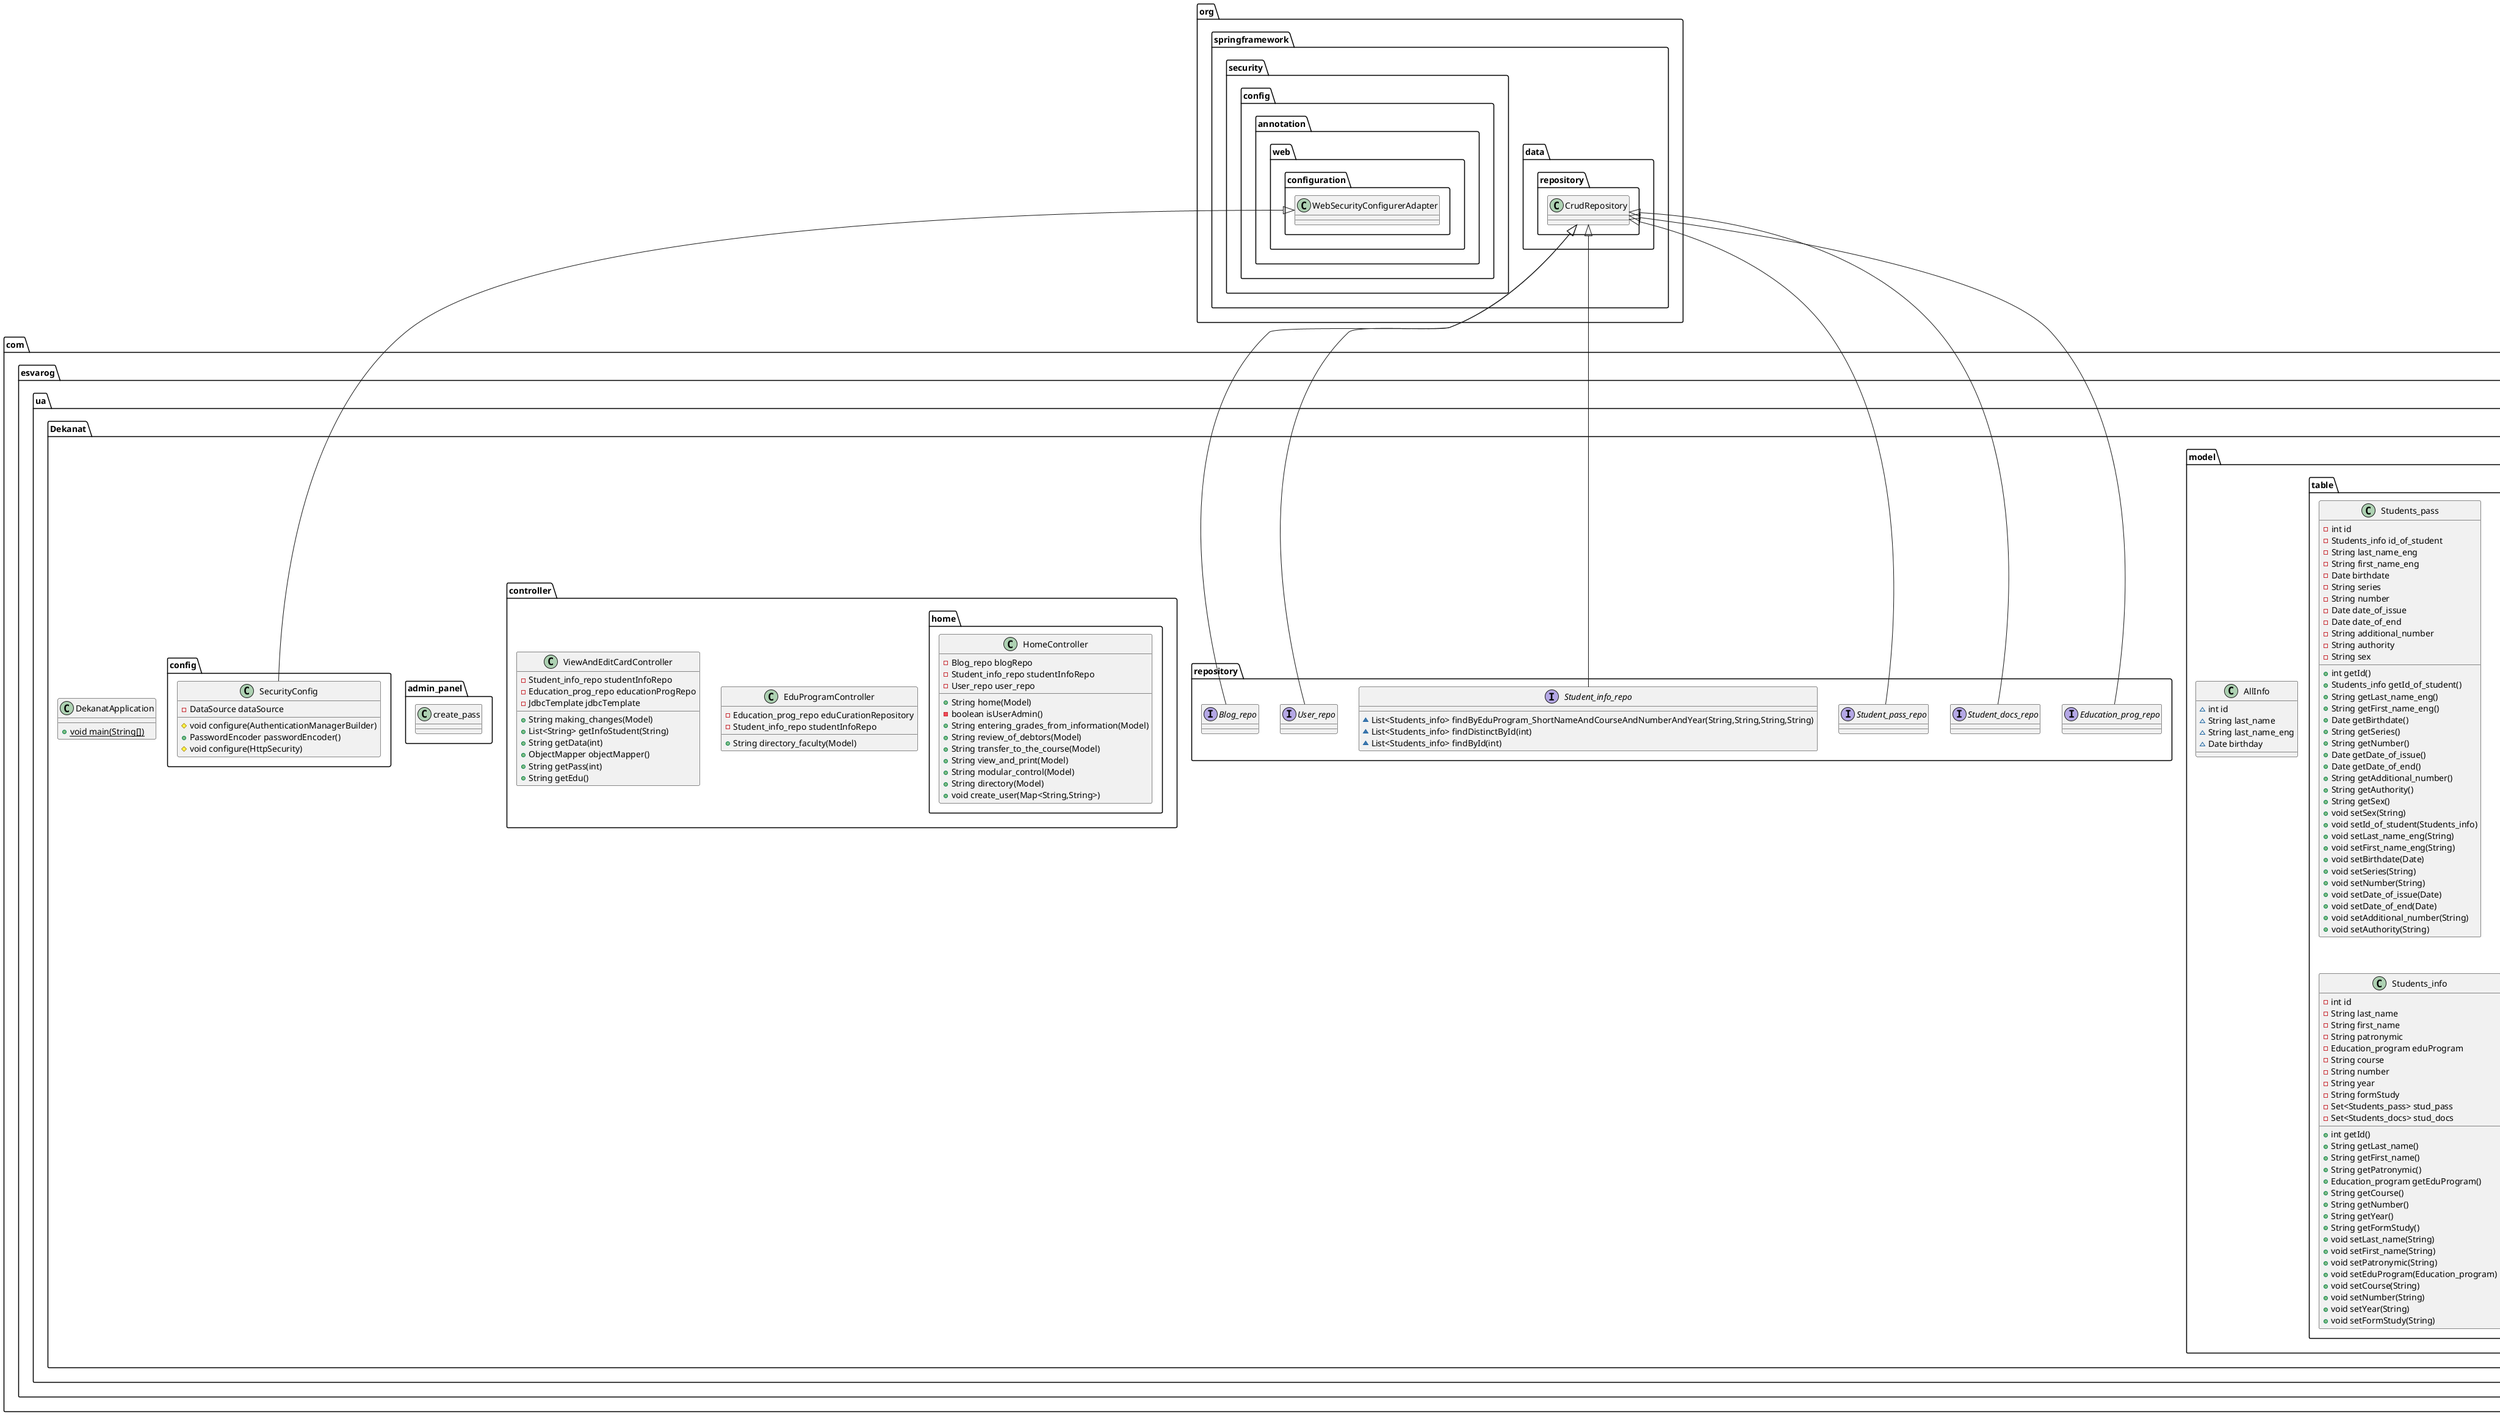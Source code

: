 @startuml
class com.esvarog.ua.Dekanat.model.table.Students_pass {
- int id
- Students_info id_of_student
- String last_name_eng
- String first_name_eng
- Date birthdate
- String series
- String number
- Date date_of_issue
- Date date_of_end
- String additional_number
- String authority
- String sex
+ int getId()
+ Students_info getId_of_student()
+ String getLast_name_eng()
+ String getFirst_name_eng()
+ Date getBirthdate()
+ String getSeries()
+ String getNumber()
+ Date getDate_of_issue()
+ Date getDate_of_end()
+ String getAdditional_number()
+ String getAuthority()
+ String getSex()
+ void setSex(String)
+ void setId_of_student(Students_info)
+ void setLast_name_eng(String)
+ void setFirst_name_eng(String)
+ void setBirthdate(Date)
+ void setSeries(String)
+ void setNumber(String)
+ void setDate_of_issue(Date)
+ void setDate_of_end(Date)
+ void setAdditional_number(String)
+ void setAuthority(String)
}
interface com.esvarog.ua.Dekanat.repository.Education_prog_repo {
}
class com.esvarog.ua.Dekanat.DekanatApplication {
+ {static} void main(String[])
}
class com.esvarog.ua.Dekanat.model.table.Students_docs {
- int id
- Students_info id_student
- String id_physical_person
- String card_number
- String title_of_past_document
- String series_of_past_document_on_education
- String number_of_the_previous_education_document
- String issued_a_past_document
- String diploma_number
+ int getId()
+ Students_info getId_of_student()
+ String getId_physical_person()
+ String getCard_number()
+ String getTitle_of_past_document()
+ String getSeries_of_past_document_on_education()
+ String getNumber_of_the_previous_education_document()
+ String getIssued_a_past_document()
+ String getDiploma_number()
+ void setId_of_student(Students_info)
+ void setId_physical_person(String)
+ void setCard_number(String)
+ void setTitle_of_past_document(String)
+ void setSeries_of_past_document_on_education(String)
+ void setNumber_of_the_previous_education_document(String)
+ void setIssued_a_past_document(String)
+ void setDiploma_number(String)
}
interface com.esvarog.ua.Dekanat.repository.Student_docs_repo {
}
class com.esvarog.ua.Dekanat.controller.home.HomeController {
- Blog_repo blogRepo
- Student_info_repo studentInfoRepo
- User_repo user_repo
+ String home(Model)
- boolean isUserAdmin()
+ String entering_grades_from_information(Model)
+ String review_of_debtors(Model)
+ String transfer_to_the_course(Model)
+ String view_and_print(Model)
+ String modular_control(Model)
+ String directory(Model)
+ void create_user(Map<String,String>)
}
interface com.esvarog.ua.Dekanat.repository.Student_pass_repo {
}
interface com.esvarog.ua.Dekanat.repository.Student_info_repo {
~ List<Students_info> findByEduProgram_ShortNameAndCourseAndNumberAndYear(String,String,String,String)
~ List<Students_info> findDistinctById(int)
~ List<Students_info> findById(int)
}
class com.esvarog.ua.Dekanat.model.table.Education_program {
- int id
- String full
- String shortName
- Set<Students_info> students
+ int getId()
+ String getFull()
+ String getShortName()
+ Set<Students_info> getStudents()
+ void setFull(String)
+ void setShortName(String)
+ void setStudents(Set<Students_info>)
}
class com.esvarog.ua.Dekanat.model.AllInfo {
~ int id
~ String last_name
~ String last_name_eng
~ Date birthday
}
interface com.esvarog.ua.Dekanat.repository.User_repo {
}
class com.esvarog.ua.Dekanat.controller.EduProgramController {
- Education_prog_repo eduCurationRepository
- Student_info_repo studentInfoRepo
+ String directory_faculty(Model)
}
class com.esvarog.ua.Dekanat.admin_panel.create_pass {
}
interface com.esvarog.ua.Dekanat.repository.Blog_repo {
}
class com.esvarog.ua.Dekanat.model.table.Students_info {
- int id
- String last_name
- String first_name
- String patronymic
- Education_program eduProgram
- String course
- String number
- String year
- String formStudy
- Set<Students_pass> stud_pass
- Set<Students_docs> stud_docs
+ int getId()
+ String getLast_name()
+ String getFirst_name()
+ String getPatronymic()
+ Education_program getEduProgram()
+ String getCourse()
+ String getNumber()
+ String getYear()
+ String getFormStudy()
+ void setLast_name(String)
+ void setFirst_name(String)
+ void setPatronymic(String)
+ void setEduProgram(Education_program)
+ void setCourse(String)
+ void setNumber(String)
+ void setYear(String)
+ void setFormStudy(String)
}
class com.esvarog.ua.Dekanat.model.table.User {
- int id
- String username
- String password
- String enabled
+ int getId()
+ void setId(int)
+ String getUsername()
+ void setUsername(String)
+ String getPassword()
+ void setPassword(String)
+ String getEnabled()
+ void setEnabled(String)
}
class com.esvarog.ua.Dekanat.config.SecurityConfig {
- DataSource dataSource
# void configure(AuthenticationManagerBuilder)
+ PasswordEncoder passwordEncoder()
# void configure(HttpSecurity)
}
class com.esvarog.ua.Dekanat.controller.ViewAndEditCardController {
- Student_info_repo studentInfoRepo
- Education_prog_repo educationProgRepo
- JdbcTemplate jdbcTemplate
+ String making_changes(Model)
+ List<String> getInfoStudent(String)
+ String getData(int)
+ ObjectMapper objectMapper()
+ String getPass(int)
+ String getEdu()
}
class com.esvarog.ua.Dekanat.model.table.Blog {
- int id
- String title
- String text
- Date date
+ int getId()
+ void setId(int)
+ String getTitle()
+ void setTitle(String)
+ String getText()
+ void setText(String)
+ Date getDate()
+ void setDate(Date)
}


org.springframework.data.repository.CrudRepository <|-- com.esvarog.ua.Dekanat.repository.Education_prog_repo
org.springframework.data.repository.CrudRepository <|-- com.esvarog.ua.Dekanat.repository.Student_docs_repo
org.springframework.data.repository.CrudRepository <|-- com.esvarog.ua.Dekanat.repository.Student_pass_repo
org.springframework.data.repository.CrudRepository <|-- com.esvarog.ua.Dekanat.repository.Student_info_repo
org.springframework.data.repository.CrudRepository <|-- com.esvarog.ua.Dekanat.repository.User_repo
org.springframework.data.repository.CrudRepository <|-- com.esvarog.ua.Dekanat.repository.Blog_repo
org.springframework.security.config.annotation.web.configuration.WebSecurityConfigurerAdapter <|-- com.esvarog.ua.Dekanat.config.SecurityConfig
@enduml